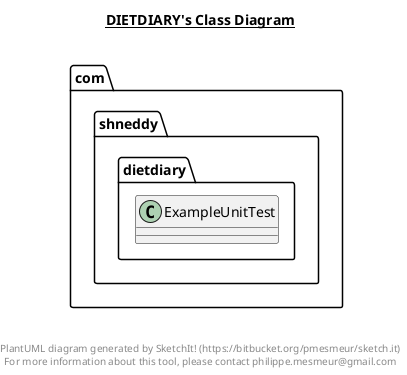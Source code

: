 @startuml

title __DIETDIARY's Class Diagram__\n

  package com.shneddy.dietdiary {
    class ExampleUnitTest {
    }
  }
  



right footer


PlantUML diagram generated by SketchIt! (https://bitbucket.org/pmesmeur/sketch.it)
For more information about this tool, please contact philippe.mesmeur@gmail.com
endfooter

@enduml
